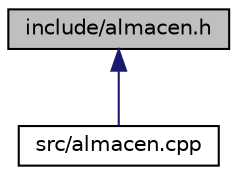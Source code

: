digraph "include/almacen.h"
{
 // LATEX_PDF_SIZE
  edge [fontname="Helvetica",fontsize="10",labelfontname="Helvetica",labelfontsize="10"];
  node [fontname="Helvetica",fontsize="10",shape=record];
  Node1 [label="include/almacen.h",height=0.2,width=0.4,color="black", fillcolor="grey75", style="filled", fontcolor="black",tooltip="Fichero cabecera del TDA Almacen que se usará para almacenar las rutas aéreas."];
  Node1 -> Node2 [dir="back",color="midnightblue",fontsize="10",style="solid",fontname="Helvetica"];
  Node2 [label="src/almacen.cpp",height=0.2,width=0.4,color="black", fillcolor="white", style="filled",URL="$almacen_8cpp.html",tooltip="Fichero implementación del TDA Almacen que se usará para almacenar las rutas aéreas."];
}
